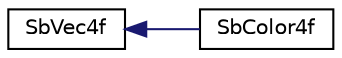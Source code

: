digraph "Graphical Class Hierarchy"
{
 // LATEX_PDF_SIZE
  edge [fontname="Helvetica",fontsize="10",labelfontname="Helvetica",labelfontsize="10"];
  node [fontname="Helvetica",fontsize="10",shape=record];
  rankdir="LR";
  Node0 [label="SbVec4f",height=0.2,width=0.4,color="black", fillcolor="white", style="filled",URL="$classSbVec4f.html",tooltip="The SbVec4f class is a 4 dimensional vector with floating point coordinates."];
  Node0 -> Node1 [dir="back",color="midnightblue",fontsize="10",style="solid",fontname="Helvetica"];
  Node1 [label="SbColor4f",height=0.2,width=0.4,color="black", fillcolor="white", style="filled",URL="$classSbColor4f.html",tooltip="The SbColor4f class contains the red, green, blue and alpha components which make up a color value."];
}
